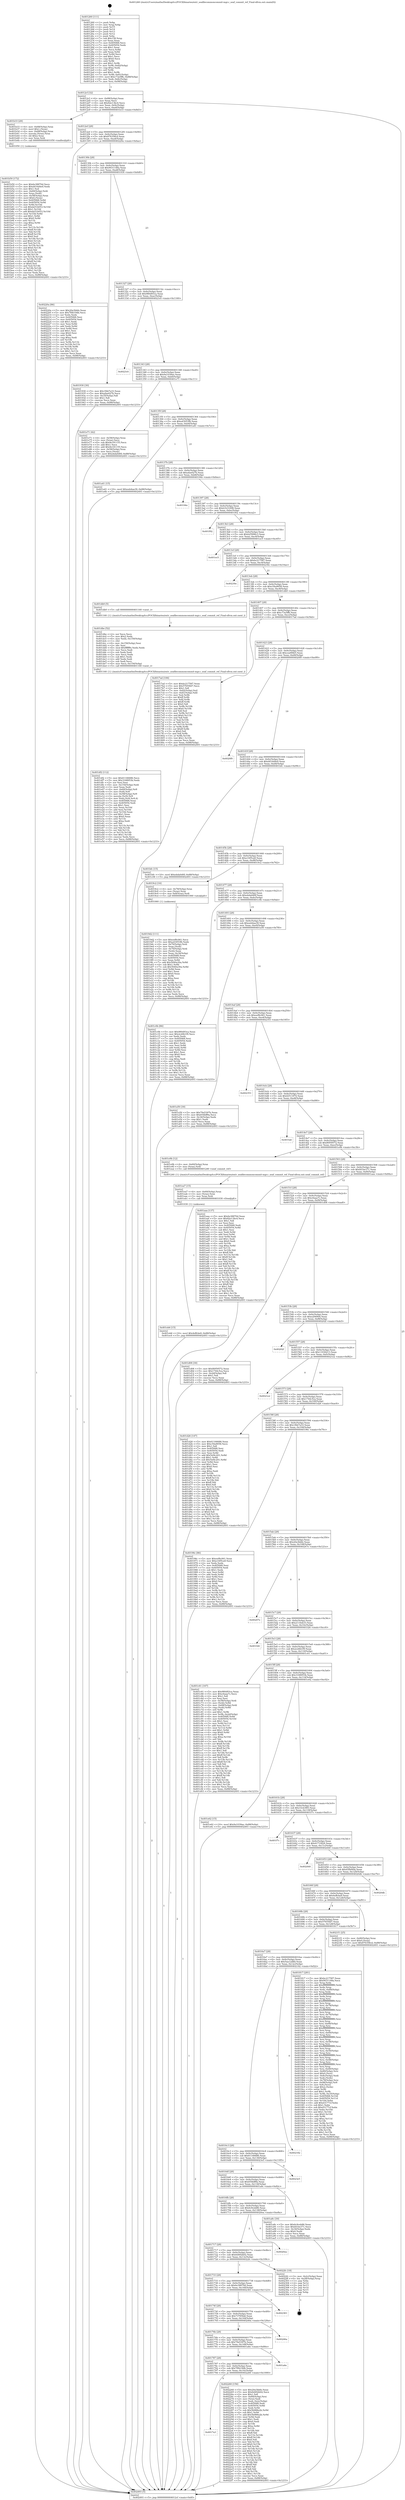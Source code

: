 digraph "0x401260" {
  label = "0x401260 (/mnt/c/Users/mathe/Desktop/tcc/POCII/binaries/extr_seafilecommoncommit-mgr.c_seaf_commit_ref_Final-ollvm.out::main(0))"
  labelloc = "t"
  node[shape=record]

  Entry [label="",width=0.3,height=0.3,shape=circle,fillcolor=black,style=filled]
  "0x4012cf" [label="{
     0x4012cf [32]\l
     | [instrs]\l
     &nbsp;&nbsp;0x4012cf \<+6\>: mov -0x88(%rbp),%eax\l
     &nbsp;&nbsp;0x4012d5 \<+2\>: mov %eax,%ecx\l
     &nbsp;&nbsp;0x4012d7 \<+6\>: sub $0x82e13bc4,%ecx\l
     &nbsp;&nbsp;0x4012dd \<+6\>: mov %eax,-0x9c(%rbp)\l
     &nbsp;&nbsp;0x4012e3 \<+6\>: mov %ecx,-0xa0(%rbp)\l
     &nbsp;&nbsp;0x4012e9 \<+6\>: je 0000000000401b33 \<main+0x8d3\>\l
  }"]
  "0x401b33" [label="{
     0x401b33 [29]\l
     | [instrs]\l
     &nbsp;&nbsp;0x401b33 \<+4\>: mov -0x68(%rbp),%rax\l
     &nbsp;&nbsp;0x401b37 \<+6\>: movl $0x1,(%rax)\l
     &nbsp;&nbsp;0x401b3d \<+4\>: mov -0x68(%rbp),%rax\l
     &nbsp;&nbsp;0x401b41 \<+3\>: movslq (%rax),%rax\l
     &nbsp;&nbsp;0x401b44 \<+4\>: shl $0x2,%rax\l
     &nbsp;&nbsp;0x401b48 \<+3\>: mov %rax,%rdi\l
     &nbsp;&nbsp;0x401b4b \<+5\>: call 0000000000401050 \<malloc@plt\>\l
     | [calls]\l
     &nbsp;&nbsp;0x401050 \{1\} (unknown)\l
  }"]
  "0x4012ef" [label="{
     0x4012ef [28]\l
     | [instrs]\l
     &nbsp;&nbsp;0x4012ef \<+5\>: jmp 00000000004012f4 \<main+0x94\>\l
     &nbsp;&nbsp;0x4012f4 \<+6\>: mov -0x9c(%rbp),%eax\l
     &nbsp;&nbsp;0x4012fa \<+5\>: sub $0x876358cd,%eax\l
     &nbsp;&nbsp;0x4012ff \<+6\>: mov %eax,-0xa4(%rbp)\l
     &nbsp;&nbsp;0x401305 \<+6\>: je 000000000040220a \<main+0xfaa\>\l
  }"]
  Exit [label="",width=0.3,height=0.3,shape=circle,fillcolor=black,style=filled,peripheries=2]
  "0x40220a" [label="{
     0x40220a [86]\l
     | [instrs]\l
     &nbsp;&nbsp;0x40220a \<+5\>: mov $0x20a3bbfe,%eax\l
     &nbsp;&nbsp;0x40220f \<+5\>: mov $0x7f0b19db,%ecx\l
     &nbsp;&nbsp;0x402214 \<+2\>: xor %edx,%edx\l
     &nbsp;&nbsp;0x402216 \<+7\>: mov 0x405068,%esi\l
     &nbsp;&nbsp;0x40221d \<+7\>: mov 0x405054,%edi\l
     &nbsp;&nbsp;0x402224 \<+3\>: sub $0x1,%edx\l
     &nbsp;&nbsp;0x402227 \<+3\>: mov %esi,%r8d\l
     &nbsp;&nbsp;0x40222a \<+3\>: add %edx,%r8d\l
     &nbsp;&nbsp;0x40222d \<+4\>: imul %r8d,%esi\l
     &nbsp;&nbsp;0x402231 \<+3\>: and $0x1,%esi\l
     &nbsp;&nbsp;0x402234 \<+3\>: cmp $0x0,%esi\l
     &nbsp;&nbsp;0x402237 \<+4\>: sete %r9b\l
     &nbsp;&nbsp;0x40223b \<+3\>: cmp $0xa,%edi\l
     &nbsp;&nbsp;0x40223e \<+4\>: setl %r10b\l
     &nbsp;&nbsp;0x402242 \<+3\>: mov %r9b,%r11b\l
     &nbsp;&nbsp;0x402245 \<+3\>: and %r10b,%r11b\l
     &nbsp;&nbsp;0x402248 \<+3\>: xor %r10b,%r9b\l
     &nbsp;&nbsp;0x40224b \<+3\>: or %r9b,%r11b\l
     &nbsp;&nbsp;0x40224e \<+4\>: test $0x1,%r11b\l
     &nbsp;&nbsp;0x402252 \<+3\>: cmovne %ecx,%eax\l
     &nbsp;&nbsp;0x402255 \<+6\>: mov %eax,-0x88(%rbp)\l
     &nbsp;&nbsp;0x40225b \<+5\>: jmp 0000000000402493 \<main+0x1233\>\l
  }"]
  "0x40130b" [label="{
     0x40130b [28]\l
     | [instrs]\l
     &nbsp;&nbsp;0x40130b \<+5\>: jmp 0000000000401310 \<main+0xb0\>\l
     &nbsp;&nbsp;0x401310 \<+6\>: mov -0x9c(%rbp),%eax\l
     &nbsp;&nbsp;0x401316 \<+5\>: sub $0x9031148a,%eax\l
     &nbsp;&nbsp;0x40131b \<+6\>: mov %eax,-0xa8(%rbp)\l
     &nbsp;&nbsp;0x401321 \<+6\>: je 0000000000401930 \<main+0x6d0\>\l
  }"]
  "0x4017a3" [label="{
     0x4017a3\l
  }", style=dashed]
  "0x401930" [label="{
     0x401930 [30]\l
     | [instrs]\l
     &nbsp;&nbsp;0x401930 \<+5\>: mov $0x1fbb7a33,%eax\l
     &nbsp;&nbsp;0x401935 \<+5\>: mov $0xafae027b,%ecx\l
     &nbsp;&nbsp;0x40193a \<+3\>: mov -0x35(%rbp),%dl\l
     &nbsp;&nbsp;0x40193d \<+3\>: test $0x1,%dl\l
     &nbsp;&nbsp;0x401940 \<+3\>: cmovne %ecx,%eax\l
     &nbsp;&nbsp;0x401943 \<+6\>: mov %eax,-0x88(%rbp)\l
     &nbsp;&nbsp;0x401949 \<+5\>: jmp 0000000000402493 \<main+0x1233\>\l
  }"]
  "0x401327" [label="{
     0x401327 [28]\l
     | [instrs]\l
     &nbsp;&nbsp;0x401327 \<+5\>: jmp 000000000040132c \<main+0xcc\>\l
     &nbsp;&nbsp;0x40132c \<+6\>: mov -0x9c(%rbp),%eax\l
     &nbsp;&nbsp;0x401332 \<+5\>: sub $0x980d93ca,%eax\l
     &nbsp;&nbsp;0x401337 \<+6\>: mov %eax,-0xac(%rbp)\l
     &nbsp;&nbsp;0x40133d \<+6\>: je 00000000004023c0 \<main+0x1160\>\l
  }"]
  "0x402260" [label="{
     0x402260 [156]\l
     | [instrs]\l
     &nbsp;&nbsp;0x402260 \<+5\>: mov $0x20a3bbfe,%eax\l
     &nbsp;&nbsp;0x402265 \<+5\>: mov $0x6d492b02,%ecx\l
     &nbsp;&nbsp;0x40226a \<+2\>: mov $0x1,%dl\l
     &nbsp;&nbsp;0x40226c \<+4\>: mov -0x80(%rbp),%rsi\l
     &nbsp;&nbsp;0x402270 \<+2\>: mov (%rsi),%edi\l
     &nbsp;&nbsp;0x402272 \<+3\>: mov %edi,-0x2c(%rbp)\l
     &nbsp;&nbsp;0x402275 \<+7\>: mov 0x405068,%edi\l
     &nbsp;&nbsp;0x40227c \<+8\>: mov 0x405054,%r8d\l
     &nbsp;&nbsp;0x402284 \<+3\>: mov %edi,%r9d\l
     &nbsp;&nbsp;0x402287 \<+7\>: sub $0x5b988e2b,%r9d\l
     &nbsp;&nbsp;0x40228e \<+4\>: sub $0x1,%r9d\l
     &nbsp;&nbsp;0x402292 \<+7\>: add $0x5b988e2b,%r9d\l
     &nbsp;&nbsp;0x402299 \<+4\>: imul %r9d,%edi\l
     &nbsp;&nbsp;0x40229d \<+3\>: and $0x1,%edi\l
     &nbsp;&nbsp;0x4022a0 \<+3\>: cmp $0x0,%edi\l
     &nbsp;&nbsp;0x4022a3 \<+4\>: sete %r10b\l
     &nbsp;&nbsp;0x4022a7 \<+4\>: cmp $0xa,%r8d\l
     &nbsp;&nbsp;0x4022ab \<+4\>: setl %r11b\l
     &nbsp;&nbsp;0x4022af \<+3\>: mov %r10b,%bl\l
     &nbsp;&nbsp;0x4022b2 \<+3\>: xor $0xff,%bl\l
     &nbsp;&nbsp;0x4022b5 \<+3\>: mov %r11b,%r14b\l
     &nbsp;&nbsp;0x4022b8 \<+4\>: xor $0xff,%r14b\l
     &nbsp;&nbsp;0x4022bc \<+3\>: xor $0x0,%dl\l
     &nbsp;&nbsp;0x4022bf \<+3\>: mov %bl,%r15b\l
     &nbsp;&nbsp;0x4022c2 \<+4\>: and $0x0,%r15b\l
     &nbsp;&nbsp;0x4022c6 \<+3\>: and %dl,%r10b\l
     &nbsp;&nbsp;0x4022c9 \<+3\>: mov %r14b,%r12b\l
     &nbsp;&nbsp;0x4022cc \<+4\>: and $0x0,%r12b\l
     &nbsp;&nbsp;0x4022d0 \<+3\>: and %dl,%r11b\l
     &nbsp;&nbsp;0x4022d3 \<+3\>: or %r10b,%r15b\l
     &nbsp;&nbsp;0x4022d6 \<+3\>: or %r11b,%r12b\l
     &nbsp;&nbsp;0x4022d9 \<+3\>: xor %r12b,%r15b\l
     &nbsp;&nbsp;0x4022dc \<+3\>: or %r14b,%bl\l
     &nbsp;&nbsp;0x4022df \<+3\>: xor $0xff,%bl\l
     &nbsp;&nbsp;0x4022e2 \<+3\>: or $0x0,%dl\l
     &nbsp;&nbsp;0x4022e5 \<+2\>: and %dl,%bl\l
     &nbsp;&nbsp;0x4022e7 \<+3\>: or %bl,%r15b\l
     &nbsp;&nbsp;0x4022ea \<+4\>: test $0x1,%r15b\l
     &nbsp;&nbsp;0x4022ee \<+3\>: cmovne %ecx,%eax\l
     &nbsp;&nbsp;0x4022f1 \<+6\>: mov %eax,-0x88(%rbp)\l
     &nbsp;&nbsp;0x4022f7 \<+5\>: jmp 0000000000402493 \<main+0x1233\>\l
  }"]
  "0x4023c0" [label="{
     0x4023c0\l
  }", style=dashed]
  "0x401343" [label="{
     0x401343 [28]\l
     | [instrs]\l
     &nbsp;&nbsp;0x401343 \<+5\>: jmp 0000000000401348 \<main+0xe8\>\l
     &nbsp;&nbsp;0x401348 \<+6\>: mov -0x9c(%rbp),%eax\l
     &nbsp;&nbsp;0x40134e \<+5\>: sub $0x9a1039ae,%eax\l
     &nbsp;&nbsp;0x401353 \<+6\>: mov %eax,-0xb0(%rbp)\l
     &nbsp;&nbsp;0x401359 \<+6\>: je 0000000000401e71 \<main+0xc11\>\l
  }"]
  "0x401787" [label="{
     0x401787 [28]\l
     | [instrs]\l
     &nbsp;&nbsp;0x401787 \<+5\>: jmp 000000000040178c \<main+0x52c\>\l
     &nbsp;&nbsp;0x40178c \<+6\>: mov -0x9c(%rbp),%eax\l
     &nbsp;&nbsp;0x401792 \<+5\>: sub $0x7f0b19db,%eax\l
     &nbsp;&nbsp;0x401797 \<+6\>: mov %eax,-0x14c(%rbp)\l
     &nbsp;&nbsp;0x40179d \<+6\>: je 0000000000402260 \<main+0x1000\>\l
  }"]
  "0x401e71" [label="{
     0x401e71 [42]\l
     | [instrs]\l
     &nbsp;&nbsp;0x401e71 \<+4\>: mov -0x58(%rbp),%rax\l
     &nbsp;&nbsp;0x401e75 \<+2\>: mov (%rax),%ecx\l
     &nbsp;&nbsp;0x401e77 \<+6\>: sub $0x9e181155,%ecx\l
     &nbsp;&nbsp;0x401e7d \<+3\>: add $0x1,%ecx\l
     &nbsp;&nbsp;0x401e80 \<+6\>: add $0x9e181155,%ecx\l
     &nbsp;&nbsp;0x401e86 \<+4\>: mov -0x58(%rbp),%rax\l
     &nbsp;&nbsp;0x401e8a \<+2\>: mov %ecx,(%rax)\l
     &nbsp;&nbsp;0x401e8c \<+10\>: movl $0xebda0d0f,-0x88(%rbp)\l
     &nbsp;&nbsp;0x401e96 \<+5\>: jmp 0000000000402493 \<main+0x1233\>\l
  }"]
  "0x40135f" [label="{
     0x40135f [28]\l
     | [instrs]\l
     &nbsp;&nbsp;0x40135f \<+5\>: jmp 0000000000401364 \<main+0x104\>\l
     &nbsp;&nbsp;0x401364 \<+6\>: mov -0x9c(%rbp),%eax\l
     &nbsp;&nbsp;0x40136a \<+5\>: sub $0xa43053fb,%eax\l
     &nbsp;&nbsp;0x40136f \<+6\>: mov %eax,-0xb4(%rbp)\l
     &nbsp;&nbsp;0x401375 \<+6\>: je 0000000000401a41 \<main+0x7e1\>\l
  }"]
  "0x401a6e" [label="{
     0x401a6e\l
  }", style=dashed]
  "0x401a41" [label="{
     0x401a41 [15]\l
     | [instrs]\l
     &nbsp;&nbsp;0x401a41 \<+10\>: movl $0xeeb4aa39,-0x88(%rbp)\l
     &nbsp;&nbsp;0x401a4b \<+5\>: jmp 0000000000402493 \<main+0x1233\>\l
  }"]
  "0x40137b" [label="{
     0x40137b [28]\l
     | [instrs]\l
     &nbsp;&nbsp;0x40137b \<+5\>: jmp 0000000000401380 \<main+0x120\>\l
     &nbsp;&nbsp;0x401380 \<+6\>: mov -0x9c(%rbp),%eax\l
     &nbsp;&nbsp;0x401386 \<+5\>: sub $0xafae027b,%eax\l
     &nbsp;&nbsp;0x40138b \<+6\>: mov %eax,-0xb8(%rbp)\l
     &nbsp;&nbsp;0x401391 \<+6\>: je 000000000040194e \<main+0x6ee\>\l
  }"]
  "0x40176b" [label="{
     0x40176b [28]\l
     | [instrs]\l
     &nbsp;&nbsp;0x40176b \<+5\>: jmp 0000000000401770 \<main+0x510\>\l
     &nbsp;&nbsp;0x401770 \<+6\>: mov -0x9c(%rbp),%eax\l
     &nbsp;&nbsp;0x401776 \<+5\>: sub $0x79a5397b,%eax\l
     &nbsp;&nbsp;0x40177b \<+6\>: mov %eax,-0x148(%rbp)\l
     &nbsp;&nbsp;0x401781 \<+6\>: je 0000000000401a6e \<main+0x80e\>\l
  }"]
  "0x40194e" [label="{
     0x40194e\l
  }", style=dashed]
  "0x401397" [label="{
     0x401397 [28]\l
     | [instrs]\l
     &nbsp;&nbsp;0x401397 \<+5\>: jmp 000000000040139c \<main+0x13c\>\l
     &nbsp;&nbsp;0x40139c \<+6\>: mov -0x9c(%rbp),%eax\l
     &nbsp;&nbsp;0x4013a2 \<+5\>: sub $0xb1b31698,%eax\l
     &nbsp;&nbsp;0x4013a7 \<+6\>: mov %eax,-0xbc(%rbp)\l
     &nbsp;&nbsp;0x4013ad \<+6\>: je 0000000000401f02 \<main+0xca2\>\l
  }"]
  "0x40246a" [label="{
     0x40246a\l
  }", style=dashed]
  "0x401f02" [label="{
     0x401f02\l
  }", style=dashed]
  "0x4013b3" [label="{
     0x4013b3 [28]\l
     | [instrs]\l
     &nbsp;&nbsp;0x4013b3 \<+5\>: jmp 00000000004013b8 \<main+0x158\>\l
     &nbsp;&nbsp;0x4013b8 \<+6\>: mov -0x9c(%rbp),%eax\l
     &nbsp;&nbsp;0x4013be \<+5\>: sub $0xb25996c3,%eax\l
     &nbsp;&nbsp;0x4013c3 \<+6\>: mov %eax,-0xc0(%rbp)\l
     &nbsp;&nbsp;0x4013c9 \<+6\>: je 0000000000401ec5 \<main+0xc65\>\l
  }"]
  "0x40174f" [label="{
     0x40174f [28]\l
     | [instrs]\l
     &nbsp;&nbsp;0x40174f \<+5\>: jmp 0000000000401754 \<main+0x4f4\>\l
     &nbsp;&nbsp;0x401754 \<+6\>: mov -0x9c(%rbp),%eax\l
     &nbsp;&nbsp;0x40175a \<+5\>: sub $0x73785fa6,%eax\l
     &nbsp;&nbsp;0x40175f \<+6\>: mov %eax,-0x144(%rbp)\l
     &nbsp;&nbsp;0x401765 \<+6\>: je 000000000040246a \<main+0x120a\>\l
  }"]
  "0x401ec5" [label="{
     0x401ec5\l
  }", style=dashed]
  "0x4013cf" [label="{
     0x4013cf [28]\l
     | [instrs]\l
     &nbsp;&nbsp;0x4013cf \<+5\>: jmp 00000000004013d4 \<main+0x174\>\l
     &nbsp;&nbsp;0x4013d4 \<+6\>: mov -0x9c(%rbp),%eax\l
     &nbsp;&nbsp;0x4013da \<+5\>: sub $0xbc217587,%eax\l
     &nbsp;&nbsp;0x4013df \<+6\>: mov %eax,-0xc4(%rbp)\l
     &nbsp;&nbsp;0x4013e5 \<+6\>: je 000000000040230e \<main+0x10ae\>\l
  }"]
  "0x402383" [label="{
     0x402383\l
  }", style=dashed]
  "0x40230e" [label="{
     0x40230e\l
  }", style=dashed]
  "0x4013eb" [label="{
     0x4013eb [28]\l
     | [instrs]\l
     &nbsp;&nbsp;0x4013eb \<+5\>: jmp 00000000004013f0 \<main+0x190\>\l
     &nbsp;&nbsp;0x4013f0 \<+6\>: mov -0x9c(%rbp),%eax\l
     &nbsp;&nbsp;0x4013f6 \<+5\>: sub $0xc54a9058,%eax\l
     &nbsp;&nbsp;0x4013fb \<+6\>: mov %eax,-0xc8(%rbp)\l
     &nbsp;&nbsp;0x401401 \<+6\>: je 0000000000401db9 \<main+0xb59\>\l
  }"]
  "0x401733" [label="{
     0x401733 [28]\l
     | [instrs]\l
     &nbsp;&nbsp;0x401733 \<+5\>: jmp 0000000000401738 \<main+0x4d8\>\l
     &nbsp;&nbsp;0x401738 \<+6\>: mov -0x9c(%rbp),%eax\l
     &nbsp;&nbsp;0x40173e \<+5\>: sub $0x6e38870d,%eax\l
     &nbsp;&nbsp;0x401743 \<+6\>: mov %eax,-0x140(%rbp)\l
     &nbsp;&nbsp;0x401749 \<+6\>: je 0000000000402383 \<main+0x1123\>\l
  }"]
  "0x401db9" [label="{
     0x401db9 [5]\l
     | [instrs]\l
     &nbsp;&nbsp;0x401db9 \<+5\>: call 0000000000401160 \<next_i\>\l
     | [calls]\l
     &nbsp;&nbsp;0x401160 \{1\} (/mnt/c/Users/mathe/Desktop/tcc/POCII/binaries/extr_seafilecommoncommit-mgr.c_seaf_commit_ref_Final-ollvm.out::next_i)\l
  }"]
  "0x401407" [label="{
     0x401407 [28]\l
     | [instrs]\l
     &nbsp;&nbsp;0x401407 \<+5\>: jmp 000000000040140c \<main+0x1ac\>\l
     &nbsp;&nbsp;0x40140c \<+6\>: mov -0x9c(%rbp),%eax\l
     &nbsp;&nbsp;0x401412 \<+5\>: sub $0xc73a5ffb,%eax\l
     &nbsp;&nbsp;0x401417 \<+6\>: mov %eax,-0xcc(%rbp)\l
     &nbsp;&nbsp;0x40141d \<+6\>: je 00000000004017ad \<main+0x54d\>\l
  }"]
  "0x4022fc" [label="{
     0x4022fc [18]\l
     | [instrs]\l
     &nbsp;&nbsp;0x4022fc \<+3\>: mov -0x2c(%rbp),%eax\l
     &nbsp;&nbsp;0x4022ff \<+4\>: lea -0x28(%rbp),%rsp\l
     &nbsp;&nbsp;0x402303 \<+1\>: pop %rbx\l
     &nbsp;&nbsp;0x402304 \<+2\>: pop %r12\l
     &nbsp;&nbsp;0x402306 \<+2\>: pop %r13\l
     &nbsp;&nbsp;0x402308 \<+2\>: pop %r14\l
     &nbsp;&nbsp;0x40230a \<+2\>: pop %r15\l
     &nbsp;&nbsp;0x40230c \<+1\>: pop %rbp\l
     &nbsp;&nbsp;0x40230d \<+1\>: ret\l
  }"]
  "0x4017ad" [label="{
     0x4017ad [106]\l
     | [instrs]\l
     &nbsp;&nbsp;0x4017ad \<+5\>: mov $0xbc217587,%eax\l
     &nbsp;&nbsp;0x4017b2 \<+5\>: mov $0x57655fd7,%ecx\l
     &nbsp;&nbsp;0x4017b7 \<+2\>: mov $0x1,%dl\l
     &nbsp;&nbsp;0x4017b9 \<+7\>: mov -0x82(%rbp),%sil\l
     &nbsp;&nbsp;0x4017c0 \<+7\>: mov -0x81(%rbp),%dil\l
     &nbsp;&nbsp;0x4017c7 \<+3\>: mov %sil,%r8b\l
     &nbsp;&nbsp;0x4017ca \<+4\>: xor $0xff,%r8b\l
     &nbsp;&nbsp;0x4017ce \<+3\>: mov %dil,%r9b\l
     &nbsp;&nbsp;0x4017d1 \<+4\>: xor $0xff,%r9b\l
     &nbsp;&nbsp;0x4017d5 \<+3\>: xor $0x0,%dl\l
     &nbsp;&nbsp;0x4017d8 \<+3\>: mov %r8b,%r10b\l
     &nbsp;&nbsp;0x4017db \<+4\>: and $0x0,%r10b\l
     &nbsp;&nbsp;0x4017df \<+3\>: and %dl,%sil\l
     &nbsp;&nbsp;0x4017e2 \<+3\>: mov %r9b,%r11b\l
     &nbsp;&nbsp;0x4017e5 \<+4\>: and $0x0,%r11b\l
     &nbsp;&nbsp;0x4017e9 \<+3\>: and %dl,%dil\l
     &nbsp;&nbsp;0x4017ec \<+3\>: or %sil,%r10b\l
     &nbsp;&nbsp;0x4017ef \<+3\>: or %dil,%r11b\l
     &nbsp;&nbsp;0x4017f2 \<+3\>: xor %r11b,%r10b\l
     &nbsp;&nbsp;0x4017f5 \<+3\>: or %r9b,%r8b\l
     &nbsp;&nbsp;0x4017f8 \<+4\>: xor $0xff,%r8b\l
     &nbsp;&nbsp;0x4017fc \<+3\>: or $0x0,%dl\l
     &nbsp;&nbsp;0x4017ff \<+3\>: and %dl,%r8b\l
     &nbsp;&nbsp;0x401802 \<+3\>: or %r8b,%r10b\l
     &nbsp;&nbsp;0x401805 \<+4\>: test $0x1,%r10b\l
     &nbsp;&nbsp;0x401809 \<+3\>: cmovne %ecx,%eax\l
     &nbsp;&nbsp;0x40180c \<+6\>: mov %eax,-0x88(%rbp)\l
     &nbsp;&nbsp;0x401812 \<+5\>: jmp 0000000000402493 \<main+0x1233\>\l
  }"]
  "0x401423" [label="{
     0x401423 [28]\l
     | [instrs]\l
     &nbsp;&nbsp;0x401423 \<+5\>: jmp 0000000000401428 \<main+0x1c8\>\l
     &nbsp;&nbsp;0x401428 \<+6\>: mov -0x9c(%rbp),%eax\l
     &nbsp;&nbsp;0x40142e \<+5\>: sub $0xcea9f4b5,%eax\l
     &nbsp;&nbsp;0x401433 \<+6\>: mov %eax,-0xd0(%rbp)\l
     &nbsp;&nbsp;0x401439 \<+6\>: je 00000000004020f9 \<main+0xe99\>\l
  }"]
  "0x402493" [label="{
     0x402493 [5]\l
     | [instrs]\l
     &nbsp;&nbsp;0x402493 \<+5\>: jmp 00000000004012cf \<main+0x6f\>\l
  }"]
  "0x401260" [label="{
     0x401260 [111]\l
     | [instrs]\l
     &nbsp;&nbsp;0x401260 \<+1\>: push %rbp\l
     &nbsp;&nbsp;0x401261 \<+3\>: mov %rsp,%rbp\l
     &nbsp;&nbsp;0x401264 \<+2\>: push %r15\l
     &nbsp;&nbsp;0x401266 \<+2\>: push %r14\l
     &nbsp;&nbsp;0x401268 \<+2\>: push %r13\l
     &nbsp;&nbsp;0x40126a \<+2\>: push %r12\l
     &nbsp;&nbsp;0x40126c \<+1\>: push %rbx\l
     &nbsp;&nbsp;0x40126d \<+7\>: sub $0x158,%rsp\l
     &nbsp;&nbsp;0x401274 \<+2\>: xor %eax,%eax\l
     &nbsp;&nbsp;0x401276 \<+7\>: mov 0x405068,%ecx\l
     &nbsp;&nbsp;0x40127d \<+7\>: mov 0x405054,%edx\l
     &nbsp;&nbsp;0x401284 \<+3\>: sub $0x1,%eax\l
     &nbsp;&nbsp;0x401287 \<+3\>: mov %ecx,%r8d\l
     &nbsp;&nbsp;0x40128a \<+3\>: add %eax,%r8d\l
     &nbsp;&nbsp;0x40128d \<+4\>: imul %r8d,%ecx\l
     &nbsp;&nbsp;0x401291 \<+3\>: and $0x1,%ecx\l
     &nbsp;&nbsp;0x401294 \<+3\>: cmp $0x0,%ecx\l
     &nbsp;&nbsp;0x401297 \<+4\>: sete %r9b\l
     &nbsp;&nbsp;0x40129b \<+4\>: and $0x1,%r9b\l
     &nbsp;&nbsp;0x40129f \<+7\>: mov %r9b,-0x82(%rbp)\l
     &nbsp;&nbsp;0x4012a6 \<+3\>: cmp $0xa,%edx\l
     &nbsp;&nbsp;0x4012a9 \<+4\>: setl %r9b\l
     &nbsp;&nbsp;0x4012ad \<+4\>: and $0x1,%r9b\l
     &nbsp;&nbsp;0x4012b1 \<+7\>: mov %r9b,-0x81(%rbp)\l
     &nbsp;&nbsp;0x4012b8 \<+10\>: movl $0xc73a5ffb,-0x88(%rbp)\l
     &nbsp;&nbsp;0x4012c2 \<+6\>: mov %edi,-0x8c(%rbp)\l
     &nbsp;&nbsp;0x4012c8 \<+7\>: mov %rsi,-0x98(%rbp)\l
  }"]
  "0x401717" [label="{
     0x401717 [28]\l
     | [instrs]\l
     &nbsp;&nbsp;0x401717 \<+5\>: jmp 000000000040171c \<main+0x4bc\>\l
     &nbsp;&nbsp;0x40171c \<+6\>: mov -0x9c(%rbp),%eax\l
     &nbsp;&nbsp;0x401722 \<+5\>: sub $0x6d492b02,%eax\l
     &nbsp;&nbsp;0x401727 \<+6\>: mov %eax,-0x13c(%rbp)\l
     &nbsp;&nbsp;0x40172d \<+6\>: je 00000000004022fc \<main+0x109c\>\l
  }"]
  "0x4020f9" [label="{
     0x4020f9\l
  }", style=dashed]
  "0x40143f" [label="{
     0x40143f [28]\l
     | [instrs]\l
     &nbsp;&nbsp;0x40143f \<+5\>: jmp 0000000000401444 \<main+0x1e4\>\l
     &nbsp;&nbsp;0x401444 \<+6\>: mov -0x9c(%rbp),%eax\l
     &nbsp;&nbsp;0x40144a \<+5\>: sub $0xd416d4e0,%eax\l
     &nbsp;&nbsp;0x40144f \<+6\>: mov %eax,-0xd4(%rbp)\l
     &nbsp;&nbsp;0x401455 \<+6\>: je 0000000000401bfc \<main+0x99c\>\l
  }"]
  "0x4020ea" [label="{
     0x4020ea\l
  }", style=dashed]
  "0x401bfc" [label="{
     0x401bfc [15]\l
     | [instrs]\l
     &nbsp;&nbsp;0x401bfc \<+10\>: movl $0xebda0d0f,-0x88(%rbp)\l
     &nbsp;&nbsp;0x401c06 \<+5\>: jmp 0000000000402493 \<main+0x1233\>\l
  }"]
  "0x40145b" [label="{
     0x40145b [28]\l
     | [instrs]\l
     &nbsp;&nbsp;0x40145b \<+5\>: jmp 0000000000401460 \<main+0x200\>\l
     &nbsp;&nbsp;0x401460 \<+6\>: mov -0x9c(%rbp),%eax\l
     &nbsp;&nbsp;0x401466 \<+5\>: sub $0xe16f5ca9,%eax\l
     &nbsp;&nbsp;0x40146b \<+6\>: mov %eax,-0xd8(%rbp)\l
     &nbsp;&nbsp;0x401471 \<+6\>: je 00000000004019c2 \<main+0x762\>\l
  }"]
  "0x401eb6" [label="{
     0x401eb6 [15]\l
     | [instrs]\l
     &nbsp;&nbsp;0x401eb6 \<+10\>: movl $0x4effcbe9,-0x88(%rbp)\l
     &nbsp;&nbsp;0x401ec0 \<+5\>: jmp 0000000000402493 \<main+0x1233\>\l
  }"]
  "0x4019c2" [label="{
     0x4019c2 [16]\l
     | [instrs]\l
     &nbsp;&nbsp;0x4019c2 \<+4\>: mov -0x78(%rbp),%rax\l
     &nbsp;&nbsp;0x4019c6 \<+3\>: mov (%rax),%rax\l
     &nbsp;&nbsp;0x4019c9 \<+4\>: mov 0x8(%rax),%rdi\l
     &nbsp;&nbsp;0x4019cd \<+5\>: call 0000000000401060 \<atoi@plt\>\l
     | [calls]\l
     &nbsp;&nbsp;0x401060 \{1\} (unknown)\l
  }"]
  "0x401477" [label="{
     0x401477 [28]\l
     | [instrs]\l
     &nbsp;&nbsp;0x401477 \<+5\>: jmp 000000000040147c \<main+0x21c\>\l
     &nbsp;&nbsp;0x40147c \<+6\>: mov -0x9c(%rbp),%eax\l
     &nbsp;&nbsp;0x401482 \<+5\>: sub $0xebda0d0f,%eax\l
     &nbsp;&nbsp;0x401487 \<+6\>: mov %eax,-0xdc(%rbp)\l
     &nbsp;&nbsp;0x40148d \<+6\>: je 0000000000401c0b \<main+0x9ab\>\l
  }"]
  "0x401ea7" [label="{
     0x401ea7 [15]\l
     | [instrs]\l
     &nbsp;&nbsp;0x401ea7 \<+4\>: mov -0x60(%rbp),%rax\l
     &nbsp;&nbsp;0x401eab \<+3\>: mov (%rax),%rax\l
     &nbsp;&nbsp;0x401eae \<+3\>: mov %rax,%rdi\l
     &nbsp;&nbsp;0x401eb1 \<+5\>: call 0000000000401030 \<free@plt\>\l
     | [calls]\l
     &nbsp;&nbsp;0x401030 \{1\} (unknown)\l
  }"]
  "0x401c0b" [label="{
     0x401c0b [86]\l
     | [instrs]\l
     &nbsp;&nbsp;0x401c0b \<+5\>: mov $0x980d93ca,%eax\l
     &nbsp;&nbsp;0x401c10 \<+5\>: mov $0x2cd4b1f9,%ecx\l
     &nbsp;&nbsp;0x401c15 \<+2\>: xor %edx,%edx\l
     &nbsp;&nbsp;0x401c17 \<+7\>: mov 0x405068,%esi\l
     &nbsp;&nbsp;0x401c1e \<+7\>: mov 0x405054,%edi\l
     &nbsp;&nbsp;0x401c25 \<+3\>: sub $0x1,%edx\l
     &nbsp;&nbsp;0x401c28 \<+3\>: mov %esi,%r8d\l
     &nbsp;&nbsp;0x401c2b \<+3\>: add %edx,%r8d\l
     &nbsp;&nbsp;0x401c2e \<+4\>: imul %r8d,%esi\l
     &nbsp;&nbsp;0x401c32 \<+3\>: and $0x1,%esi\l
     &nbsp;&nbsp;0x401c35 \<+3\>: cmp $0x0,%esi\l
     &nbsp;&nbsp;0x401c38 \<+4\>: sete %r9b\l
     &nbsp;&nbsp;0x401c3c \<+3\>: cmp $0xa,%edi\l
     &nbsp;&nbsp;0x401c3f \<+4\>: setl %r10b\l
     &nbsp;&nbsp;0x401c43 \<+3\>: mov %r9b,%r11b\l
     &nbsp;&nbsp;0x401c46 \<+3\>: and %r10b,%r11b\l
     &nbsp;&nbsp;0x401c49 \<+3\>: xor %r10b,%r9b\l
     &nbsp;&nbsp;0x401c4c \<+3\>: or %r9b,%r11b\l
     &nbsp;&nbsp;0x401c4f \<+4\>: test $0x1,%r11b\l
     &nbsp;&nbsp;0x401c53 \<+3\>: cmovne %ecx,%eax\l
     &nbsp;&nbsp;0x401c56 \<+6\>: mov %eax,-0x88(%rbp)\l
     &nbsp;&nbsp;0x401c5c \<+5\>: jmp 0000000000402493 \<main+0x1233\>\l
  }"]
  "0x401493" [label="{
     0x401493 [28]\l
     | [instrs]\l
     &nbsp;&nbsp;0x401493 \<+5\>: jmp 0000000000401498 \<main+0x238\>\l
     &nbsp;&nbsp;0x401498 \<+6\>: mov -0x9c(%rbp),%eax\l
     &nbsp;&nbsp;0x40149e \<+5\>: sub $0xeeb4aa39,%eax\l
     &nbsp;&nbsp;0x4014a3 \<+6\>: mov %eax,-0xe0(%rbp)\l
     &nbsp;&nbsp;0x4014a9 \<+6\>: je 0000000000401a50 \<main+0x7f0\>\l
  }"]
  "0x401df2" [label="{
     0x401df2 [112]\l
     | [instrs]\l
     &nbsp;&nbsp;0x401df2 \<+5\>: mov $0x61166686,%ecx\l
     &nbsp;&nbsp;0x401df7 \<+5\>: mov $0x3168953b,%edx\l
     &nbsp;&nbsp;0x401dfc \<+2\>: xor %esi,%esi\l
     &nbsp;&nbsp;0x401dfe \<+6\>: mov -0x154(%rbp),%edi\l
     &nbsp;&nbsp;0x401e04 \<+3\>: imul %eax,%edi\l
     &nbsp;&nbsp;0x401e07 \<+4\>: mov -0x60(%rbp),%r8\l
     &nbsp;&nbsp;0x401e0b \<+3\>: mov (%r8),%r8\l
     &nbsp;&nbsp;0x401e0e \<+4\>: mov -0x58(%rbp),%r9\l
     &nbsp;&nbsp;0x401e12 \<+3\>: movslq (%r9),%r9\l
     &nbsp;&nbsp;0x401e15 \<+4\>: mov %edi,(%r8,%r9,4)\l
     &nbsp;&nbsp;0x401e19 \<+7\>: mov 0x405068,%eax\l
     &nbsp;&nbsp;0x401e20 \<+7\>: mov 0x405054,%edi\l
     &nbsp;&nbsp;0x401e27 \<+3\>: sub $0x1,%esi\l
     &nbsp;&nbsp;0x401e2a \<+3\>: mov %eax,%r10d\l
     &nbsp;&nbsp;0x401e2d \<+3\>: add %esi,%r10d\l
     &nbsp;&nbsp;0x401e30 \<+4\>: imul %r10d,%eax\l
     &nbsp;&nbsp;0x401e34 \<+3\>: and $0x1,%eax\l
     &nbsp;&nbsp;0x401e37 \<+3\>: cmp $0x0,%eax\l
     &nbsp;&nbsp;0x401e3a \<+4\>: sete %r11b\l
     &nbsp;&nbsp;0x401e3e \<+3\>: cmp $0xa,%edi\l
     &nbsp;&nbsp;0x401e41 \<+3\>: setl %bl\l
     &nbsp;&nbsp;0x401e44 \<+3\>: mov %r11b,%r14b\l
     &nbsp;&nbsp;0x401e47 \<+3\>: and %bl,%r14b\l
     &nbsp;&nbsp;0x401e4a \<+3\>: xor %bl,%r11b\l
     &nbsp;&nbsp;0x401e4d \<+3\>: or %r11b,%r14b\l
     &nbsp;&nbsp;0x401e50 \<+4\>: test $0x1,%r14b\l
     &nbsp;&nbsp;0x401e54 \<+3\>: cmovne %edx,%ecx\l
     &nbsp;&nbsp;0x401e57 \<+6\>: mov %ecx,-0x88(%rbp)\l
     &nbsp;&nbsp;0x401e5d \<+5\>: jmp 0000000000402493 \<main+0x1233\>\l
  }"]
  "0x401a50" [label="{
     0x401a50 [30]\l
     | [instrs]\l
     &nbsp;&nbsp;0x401a50 \<+5\>: mov $0x79a5397b,%eax\l
     &nbsp;&nbsp;0x401a55 \<+5\>: mov $0x654bff9a,%ecx\l
     &nbsp;&nbsp;0x401a5a \<+3\>: mov -0x34(%rbp),%edx\l
     &nbsp;&nbsp;0x401a5d \<+3\>: cmp $0x1,%edx\l
     &nbsp;&nbsp;0x401a60 \<+3\>: cmovl %ecx,%eax\l
     &nbsp;&nbsp;0x401a63 \<+6\>: mov %eax,-0x88(%rbp)\l
     &nbsp;&nbsp;0x401a69 \<+5\>: jmp 0000000000402493 \<main+0x1233\>\l
  }"]
  "0x4014af" [label="{
     0x4014af [28]\l
     | [instrs]\l
     &nbsp;&nbsp;0x4014af \<+5\>: jmp 00000000004014b4 \<main+0x254\>\l
     &nbsp;&nbsp;0x4014b4 \<+6\>: mov -0x9c(%rbp),%eax\l
     &nbsp;&nbsp;0x4014ba \<+5\>: sub $0xeef8c061,%eax\l
     &nbsp;&nbsp;0x4014bf \<+6\>: mov %eax,-0xe4(%rbp)\l
     &nbsp;&nbsp;0x4014c5 \<+6\>: je 0000000000402353 \<main+0x10f3\>\l
  }"]
  "0x401dbe" [label="{
     0x401dbe [52]\l
     | [instrs]\l
     &nbsp;&nbsp;0x401dbe \<+2\>: xor %ecx,%ecx\l
     &nbsp;&nbsp;0x401dc0 \<+5\>: mov $0x2,%edx\l
     &nbsp;&nbsp;0x401dc5 \<+6\>: mov %edx,-0x150(%rbp)\l
     &nbsp;&nbsp;0x401dcb \<+1\>: cltd\l
     &nbsp;&nbsp;0x401dcc \<+6\>: mov -0x150(%rbp),%esi\l
     &nbsp;&nbsp;0x401dd2 \<+2\>: idiv %esi\l
     &nbsp;&nbsp;0x401dd4 \<+6\>: imul $0xfffffffe,%edx,%edx\l
     &nbsp;&nbsp;0x401dda \<+2\>: mov %ecx,%edi\l
     &nbsp;&nbsp;0x401ddc \<+2\>: sub %edx,%edi\l
     &nbsp;&nbsp;0x401dde \<+2\>: mov %ecx,%edx\l
     &nbsp;&nbsp;0x401de0 \<+3\>: sub $0x1,%edx\l
     &nbsp;&nbsp;0x401de3 \<+2\>: add %edx,%edi\l
     &nbsp;&nbsp;0x401de5 \<+2\>: sub %edi,%ecx\l
     &nbsp;&nbsp;0x401de7 \<+6\>: mov %ecx,-0x154(%rbp)\l
     &nbsp;&nbsp;0x401ded \<+5\>: call 0000000000401160 \<next_i\>\l
     | [calls]\l
     &nbsp;&nbsp;0x401160 \{1\} (/mnt/c/Users/mathe/Desktop/tcc/POCII/binaries/extr_seafilecommoncommit-mgr.c_seaf_commit_ref_Final-ollvm.out::next_i)\l
  }"]
  "0x402353" [label="{
     0x402353\l
  }", style=dashed]
  "0x4014cb" [label="{
     0x4014cb [28]\l
     | [instrs]\l
     &nbsp;&nbsp;0x4014cb \<+5\>: jmp 00000000004014d0 \<main+0x270\>\l
     &nbsp;&nbsp;0x4014d0 \<+6\>: mov -0x9c(%rbp),%eax\l
     &nbsp;&nbsp;0x4014d6 \<+5\>: sub $0xf2511874,%eax\l
     &nbsp;&nbsp;0x4014db \<+6\>: mov %eax,-0xe8(%rbp)\l
     &nbsp;&nbsp;0x4014e1 \<+6\>: je 0000000000401fa6 \<main+0xd46\>\l
  }"]
  "0x401b50" [label="{
     0x401b50 [172]\l
     | [instrs]\l
     &nbsp;&nbsp;0x401b50 \<+5\>: mov $0x6e38870d,%ecx\l
     &nbsp;&nbsp;0x401b55 \<+5\>: mov $0xd416d4e0,%edx\l
     &nbsp;&nbsp;0x401b5a \<+3\>: mov $0x1,%sil\l
     &nbsp;&nbsp;0x401b5d \<+4\>: mov -0x60(%rbp),%rdi\l
     &nbsp;&nbsp;0x401b61 \<+3\>: mov %rax,(%rdi)\l
     &nbsp;&nbsp;0x401b64 \<+4\>: mov -0x58(%rbp),%rax\l
     &nbsp;&nbsp;0x401b68 \<+6\>: movl $0x0,(%rax)\l
     &nbsp;&nbsp;0x401b6e \<+8\>: mov 0x405068,%r8d\l
     &nbsp;&nbsp;0x401b76 \<+8\>: mov 0x405054,%r9d\l
     &nbsp;&nbsp;0x401b7e \<+3\>: mov %r8d,%r10d\l
     &nbsp;&nbsp;0x401b81 \<+7\>: sub $0xda51b053,%r10d\l
     &nbsp;&nbsp;0x401b88 \<+4\>: sub $0x1,%r10d\l
     &nbsp;&nbsp;0x401b8c \<+7\>: add $0xda51b053,%r10d\l
     &nbsp;&nbsp;0x401b93 \<+4\>: imul %r10d,%r8d\l
     &nbsp;&nbsp;0x401b97 \<+4\>: and $0x1,%r8d\l
     &nbsp;&nbsp;0x401b9b \<+4\>: cmp $0x0,%r8d\l
     &nbsp;&nbsp;0x401b9f \<+4\>: sete %r11b\l
     &nbsp;&nbsp;0x401ba3 \<+4\>: cmp $0xa,%r9d\l
     &nbsp;&nbsp;0x401ba7 \<+3\>: setl %bl\l
     &nbsp;&nbsp;0x401baa \<+3\>: mov %r11b,%r14b\l
     &nbsp;&nbsp;0x401bad \<+4\>: xor $0xff,%r14b\l
     &nbsp;&nbsp;0x401bb1 \<+3\>: mov %bl,%r15b\l
     &nbsp;&nbsp;0x401bb4 \<+4\>: xor $0xff,%r15b\l
     &nbsp;&nbsp;0x401bb8 \<+4\>: xor $0x0,%sil\l
     &nbsp;&nbsp;0x401bbc \<+3\>: mov %r14b,%r12b\l
     &nbsp;&nbsp;0x401bbf \<+4\>: and $0x0,%r12b\l
     &nbsp;&nbsp;0x401bc3 \<+3\>: and %sil,%r11b\l
     &nbsp;&nbsp;0x401bc6 \<+3\>: mov %r15b,%r13b\l
     &nbsp;&nbsp;0x401bc9 \<+4\>: and $0x0,%r13b\l
     &nbsp;&nbsp;0x401bcd \<+3\>: and %sil,%bl\l
     &nbsp;&nbsp;0x401bd0 \<+3\>: or %r11b,%r12b\l
     &nbsp;&nbsp;0x401bd3 \<+3\>: or %bl,%r13b\l
     &nbsp;&nbsp;0x401bd6 \<+3\>: xor %r13b,%r12b\l
     &nbsp;&nbsp;0x401bd9 \<+3\>: or %r15b,%r14b\l
     &nbsp;&nbsp;0x401bdc \<+4\>: xor $0xff,%r14b\l
     &nbsp;&nbsp;0x401be0 \<+4\>: or $0x0,%sil\l
     &nbsp;&nbsp;0x401be4 \<+3\>: and %sil,%r14b\l
     &nbsp;&nbsp;0x401be7 \<+3\>: or %r14b,%r12b\l
     &nbsp;&nbsp;0x401bea \<+4\>: test $0x1,%r12b\l
     &nbsp;&nbsp;0x401bee \<+3\>: cmovne %edx,%ecx\l
     &nbsp;&nbsp;0x401bf1 \<+6\>: mov %ecx,-0x88(%rbp)\l
     &nbsp;&nbsp;0x401bf7 \<+5\>: jmp 0000000000402493 \<main+0x1233\>\l
  }"]
  "0x401fa6" [label="{
     0x401fa6\l
  }", style=dashed]
  "0x4014e7" [label="{
     0x4014e7 [28]\l
     | [instrs]\l
     &nbsp;&nbsp;0x4014e7 \<+5\>: jmp 00000000004014ec \<main+0x28c\>\l
     &nbsp;&nbsp;0x4014ec \<+6\>: mov -0x9c(%rbp),%eax\l
     &nbsp;&nbsp;0x4014f2 \<+5\>: sub $0xf6959572,%eax\l
     &nbsp;&nbsp;0x4014f7 \<+6\>: mov %eax,-0xec(%rbp)\l
     &nbsp;&nbsp;0x4014fd \<+6\>: je 0000000000401e9b \<main+0xc3b\>\l
  }"]
  "0x4016fb" [label="{
     0x4016fb [28]\l
     | [instrs]\l
     &nbsp;&nbsp;0x4016fb \<+5\>: jmp 0000000000401700 \<main+0x4a0\>\l
     &nbsp;&nbsp;0x401700 \<+6\>: mov -0x9c(%rbp),%eax\l
     &nbsp;&nbsp;0x401706 \<+5\>: sub $0x6c9ceb86,%eax\l
     &nbsp;&nbsp;0x40170b \<+6\>: mov %eax,-0x138(%rbp)\l
     &nbsp;&nbsp;0x401711 \<+6\>: je 00000000004020ea \<main+0xe8a\>\l
  }"]
  "0x401e9b" [label="{
     0x401e9b [12]\l
     | [instrs]\l
     &nbsp;&nbsp;0x401e9b \<+4\>: mov -0x60(%rbp),%rax\l
     &nbsp;&nbsp;0x401e9f \<+3\>: mov (%rax),%rdi\l
     &nbsp;&nbsp;0x401ea2 \<+5\>: call 0000000000401240 \<seaf_commit_ref\>\l
     | [calls]\l
     &nbsp;&nbsp;0x401240 \{1\} (/mnt/c/Users/mathe/Desktop/tcc/POCII/binaries/extr_seafilecommoncommit-mgr.c_seaf_commit_ref_Final-ollvm.out::seaf_commit_ref)\l
  }"]
  "0x401503" [label="{
     0x401503 [28]\l
     | [instrs]\l
     &nbsp;&nbsp;0x401503 \<+5\>: jmp 0000000000401508 \<main+0x2a8\>\l
     &nbsp;&nbsp;0x401508 \<+6\>: mov -0x9c(%rbp),%eax\l
     &nbsp;&nbsp;0x40150e \<+5\>: sub $0xfd1be371,%eax\l
     &nbsp;&nbsp;0x401513 \<+6\>: mov %eax,-0xf0(%rbp)\l
     &nbsp;&nbsp;0x401519 \<+6\>: je 0000000000401aaa \<main+0x84a\>\l
  }"]
  "0x401a8c" [label="{
     0x401a8c [30]\l
     | [instrs]\l
     &nbsp;&nbsp;0x401a8c \<+5\>: mov $0x6c9ceb86,%eax\l
     &nbsp;&nbsp;0x401a91 \<+5\>: mov $0xfd1be371,%ecx\l
     &nbsp;&nbsp;0x401a96 \<+3\>: mov -0x34(%rbp),%edx\l
     &nbsp;&nbsp;0x401a99 \<+3\>: cmp $0x0,%edx\l
     &nbsp;&nbsp;0x401a9c \<+3\>: cmove %ecx,%eax\l
     &nbsp;&nbsp;0x401a9f \<+6\>: mov %eax,-0x88(%rbp)\l
     &nbsp;&nbsp;0x401aa5 \<+5\>: jmp 0000000000402493 \<main+0x1233\>\l
  }"]
  "0x401aaa" [label="{
     0x401aaa [137]\l
     | [instrs]\l
     &nbsp;&nbsp;0x401aaa \<+5\>: mov $0x6e38870d,%eax\l
     &nbsp;&nbsp;0x401aaf \<+5\>: mov $0x82e13bc4,%ecx\l
     &nbsp;&nbsp;0x401ab4 \<+2\>: mov $0x1,%dl\l
     &nbsp;&nbsp;0x401ab6 \<+2\>: xor %esi,%esi\l
     &nbsp;&nbsp;0x401ab8 \<+7\>: mov 0x405068,%edi\l
     &nbsp;&nbsp;0x401abf \<+8\>: mov 0x405054,%r8d\l
     &nbsp;&nbsp;0x401ac7 \<+3\>: sub $0x1,%esi\l
     &nbsp;&nbsp;0x401aca \<+3\>: mov %edi,%r9d\l
     &nbsp;&nbsp;0x401acd \<+3\>: add %esi,%r9d\l
     &nbsp;&nbsp;0x401ad0 \<+4\>: imul %r9d,%edi\l
     &nbsp;&nbsp;0x401ad4 \<+3\>: and $0x1,%edi\l
     &nbsp;&nbsp;0x401ad7 \<+3\>: cmp $0x0,%edi\l
     &nbsp;&nbsp;0x401ada \<+4\>: sete %r10b\l
     &nbsp;&nbsp;0x401ade \<+4\>: cmp $0xa,%r8d\l
     &nbsp;&nbsp;0x401ae2 \<+4\>: setl %r11b\l
     &nbsp;&nbsp;0x401ae6 \<+3\>: mov %r10b,%bl\l
     &nbsp;&nbsp;0x401ae9 \<+3\>: xor $0xff,%bl\l
     &nbsp;&nbsp;0x401aec \<+3\>: mov %r11b,%r14b\l
     &nbsp;&nbsp;0x401aef \<+4\>: xor $0xff,%r14b\l
     &nbsp;&nbsp;0x401af3 \<+3\>: xor $0x1,%dl\l
     &nbsp;&nbsp;0x401af6 \<+3\>: mov %bl,%r15b\l
     &nbsp;&nbsp;0x401af9 \<+4\>: and $0xff,%r15b\l
     &nbsp;&nbsp;0x401afd \<+3\>: and %dl,%r10b\l
     &nbsp;&nbsp;0x401b00 \<+3\>: mov %r14b,%r12b\l
     &nbsp;&nbsp;0x401b03 \<+4\>: and $0xff,%r12b\l
     &nbsp;&nbsp;0x401b07 \<+3\>: and %dl,%r11b\l
     &nbsp;&nbsp;0x401b0a \<+3\>: or %r10b,%r15b\l
     &nbsp;&nbsp;0x401b0d \<+3\>: or %r11b,%r12b\l
     &nbsp;&nbsp;0x401b10 \<+3\>: xor %r12b,%r15b\l
     &nbsp;&nbsp;0x401b13 \<+3\>: or %r14b,%bl\l
     &nbsp;&nbsp;0x401b16 \<+3\>: xor $0xff,%bl\l
     &nbsp;&nbsp;0x401b19 \<+3\>: or $0x1,%dl\l
     &nbsp;&nbsp;0x401b1c \<+2\>: and %dl,%bl\l
     &nbsp;&nbsp;0x401b1e \<+3\>: or %bl,%r15b\l
     &nbsp;&nbsp;0x401b21 \<+4\>: test $0x1,%r15b\l
     &nbsp;&nbsp;0x401b25 \<+3\>: cmovne %ecx,%eax\l
     &nbsp;&nbsp;0x401b28 \<+6\>: mov %eax,-0x88(%rbp)\l
     &nbsp;&nbsp;0x401b2e \<+5\>: jmp 0000000000402493 \<main+0x1233\>\l
  }"]
  "0x40151f" [label="{
     0x40151f [28]\l
     | [instrs]\l
     &nbsp;&nbsp;0x40151f \<+5\>: jmp 0000000000401524 \<main+0x2c4\>\l
     &nbsp;&nbsp;0x401524 \<+6\>: mov -0x9c(%rbp),%eax\l
     &nbsp;&nbsp;0x40152a \<+5\>: sub $0xc6aaa7c,%eax\l
     &nbsp;&nbsp;0x40152f \<+6\>: mov %eax,-0xf4(%rbp)\l
     &nbsp;&nbsp;0x401535 \<+6\>: je 0000000000401d08 \<main+0xaa8\>\l
  }"]
  "0x4016df" [label="{
     0x4016df [28]\l
     | [instrs]\l
     &nbsp;&nbsp;0x4016df \<+5\>: jmp 00000000004016e4 \<main+0x484\>\l
     &nbsp;&nbsp;0x4016e4 \<+6\>: mov -0x9c(%rbp),%eax\l
     &nbsp;&nbsp;0x4016ea \<+5\>: sub $0x654bff9a,%eax\l
     &nbsp;&nbsp;0x4016ef \<+6\>: mov %eax,-0x134(%rbp)\l
     &nbsp;&nbsp;0x4016f5 \<+6\>: je 0000000000401a8c \<main+0x82c\>\l
  }"]
  "0x401d08" [label="{
     0x401d08 [30]\l
     | [instrs]\l
     &nbsp;&nbsp;0x401d08 \<+5\>: mov $0xf6959572,%eax\l
     &nbsp;&nbsp;0x401d0d \<+5\>: mov $0x1744c5ca,%ecx\l
     &nbsp;&nbsp;0x401d12 \<+3\>: mov -0x2d(%rbp),%dl\l
     &nbsp;&nbsp;0x401d15 \<+3\>: test $0x1,%dl\l
     &nbsp;&nbsp;0x401d18 \<+3\>: cmovne %ecx,%eax\l
     &nbsp;&nbsp;0x401d1b \<+6\>: mov %eax,-0x88(%rbp)\l
     &nbsp;&nbsp;0x401d21 \<+5\>: jmp 0000000000402493 \<main+0x1233\>\l
  }"]
  "0x40153b" [label="{
     0x40153b [28]\l
     | [instrs]\l
     &nbsp;&nbsp;0x40153b \<+5\>: jmp 0000000000401540 \<main+0x2e0\>\l
     &nbsp;&nbsp;0x401540 \<+6\>: mov -0x9c(%rbp),%eax\l
     &nbsp;&nbsp;0x401546 \<+5\>: sub $0xe294904,%eax\l
     &nbsp;&nbsp;0x40154b \<+6\>: mov %eax,-0xf8(%rbp)\l
     &nbsp;&nbsp;0x401551 \<+6\>: je 000000000040202f \<main+0xdcf\>\l
  }"]
  "0x4023e5" [label="{
     0x4023e5\l
  }", style=dashed]
  "0x40202f" [label="{
     0x40202f\l
  }", style=dashed]
  "0x401557" [label="{
     0x401557 [28]\l
     | [instrs]\l
     &nbsp;&nbsp;0x401557 \<+5\>: jmp 000000000040155c \<main+0x2fc\>\l
     &nbsp;&nbsp;0x40155c \<+6\>: mov -0x9c(%rbp),%eax\l
     &nbsp;&nbsp;0x401562 \<+5\>: sub $0x11036213,%eax\l
     &nbsp;&nbsp;0x401567 \<+6\>: mov %eax,-0xfc(%rbp)\l
     &nbsp;&nbsp;0x40156d \<+6\>: je 00000000004021e2 \<main+0xf82\>\l
  }"]
  "0x4016c3" [label="{
     0x4016c3 [28]\l
     | [instrs]\l
     &nbsp;&nbsp;0x4016c3 \<+5\>: jmp 00000000004016c8 \<main+0x468\>\l
     &nbsp;&nbsp;0x4016c8 \<+6\>: mov -0x9c(%rbp),%eax\l
     &nbsp;&nbsp;0x4016ce \<+5\>: sub $0x61166686,%eax\l
     &nbsp;&nbsp;0x4016d3 \<+6\>: mov %eax,-0x130(%rbp)\l
     &nbsp;&nbsp;0x4016d9 \<+6\>: je 00000000004023e5 \<main+0x1185\>\l
  }"]
  "0x4021e2" [label="{
     0x4021e2\l
  }", style=dashed]
  "0x401573" [label="{
     0x401573 [28]\l
     | [instrs]\l
     &nbsp;&nbsp;0x401573 \<+5\>: jmp 0000000000401578 \<main+0x318\>\l
     &nbsp;&nbsp;0x401578 \<+6\>: mov -0x9c(%rbp),%eax\l
     &nbsp;&nbsp;0x40157e \<+5\>: sub $0x1744c5ca,%eax\l
     &nbsp;&nbsp;0x401583 \<+6\>: mov %eax,-0x100(%rbp)\l
     &nbsp;&nbsp;0x401589 \<+6\>: je 0000000000401d26 \<main+0xac6\>\l
  }"]
  "0x402182" [label="{
     0x402182\l
  }", style=dashed]
  "0x401d26" [label="{
     0x401d26 [147]\l
     | [instrs]\l
     &nbsp;&nbsp;0x401d26 \<+5\>: mov $0x61166686,%eax\l
     &nbsp;&nbsp;0x401d2b \<+5\>: mov $0xc54a9058,%ecx\l
     &nbsp;&nbsp;0x401d30 \<+2\>: mov $0x1,%dl\l
     &nbsp;&nbsp;0x401d32 \<+7\>: mov 0x405068,%esi\l
     &nbsp;&nbsp;0x401d39 \<+7\>: mov 0x405054,%edi\l
     &nbsp;&nbsp;0x401d40 \<+3\>: mov %esi,%r8d\l
     &nbsp;&nbsp;0x401d43 \<+7\>: add $0x5ef4c201,%r8d\l
     &nbsp;&nbsp;0x401d4a \<+4\>: sub $0x1,%r8d\l
     &nbsp;&nbsp;0x401d4e \<+7\>: sub $0x5ef4c201,%r8d\l
     &nbsp;&nbsp;0x401d55 \<+4\>: imul %r8d,%esi\l
     &nbsp;&nbsp;0x401d59 \<+3\>: and $0x1,%esi\l
     &nbsp;&nbsp;0x401d5c \<+3\>: cmp $0x0,%esi\l
     &nbsp;&nbsp;0x401d5f \<+4\>: sete %r9b\l
     &nbsp;&nbsp;0x401d63 \<+3\>: cmp $0xa,%edi\l
     &nbsp;&nbsp;0x401d66 \<+4\>: setl %r10b\l
     &nbsp;&nbsp;0x401d6a \<+3\>: mov %r9b,%r11b\l
     &nbsp;&nbsp;0x401d6d \<+4\>: xor $0xff,%r11b\l
     &nbsp;&nbsp;0x401d71 \<+3\>: mov %r10b,%bl\l
     &nbsp;&nbsp;0x401d74 \<+3\>: xor $0xff,%bl\l
     &nbsp;&nbsp;0x401d77 \<+3\>: xor $0x0,%dl\l
     &nbsp;&nbsp;0x401d7a \<+3\>: mov %r11b,%r14b\l
     &nbsp;&nbsp;0x401d7d \<+4\>: and $0x0,%r14b\l
     &nbsp;&nbsp;0x401d81 \<+3\>: and %dl,%r9b\l
     &nbsp;&nbsp;0x401d84 \<+3\>: mov %bl,%r15b\l
     &nbsp;&nbsp;0x401d87 \<+4\>: and $0x0,%r15b\l
     &nbsp;&nbsp;0x401d8b \<+3\>: and %dl,%r10b\l
     &nbsp;&nbsp;0x401d8e \<+3\>: or %r9b,%r14b\l
     &nbsp;&nbsp;0x401d91 \<+3\>: or %r10b,%r15b\l
     &nbsp;&nbsp;0x401d94 \<+3\>: xor %r15b,%r14b\l
     &nbsp;&nbsp;0x401d97 \<+3\>: or %bl,%r11b\l
     &nbsp;&nbsp;0x401d9a \<+4\>: xor $0xff,%r11b\l
     &nbsp;&nbsp;0x401d9e \<+3\>: or $0x0,%dl\l
     &nbsp;&nbsp;0x401da1 \<+3\>: and %dl,%r11b\l
     &nbsp;&nbsp;0x401da4 \<+3\>: or %r11b,%r14b\l
     &nbsp;&nbsp;0x401da7 \<+4\>: test $0x1,%r14b\l
     &nbsp;&nbsp;0x401dab \<+3\>: cmovne %ecx,%eax\l
     &nbsp;&nbsp;0x401dae \<+6\>: mov %eax,-0x88(%rbp)\l
     &nbsp;&nbsp;0x401db4 \<+5\>: jmp 0000000000402493 \<main+0x1233\>\l
  }"]
  "0x40158f" [label="{
     0x40158f [28]\l
     | [instrs]\l
     &nbsp;&nbsp;0x40158f \<+5\>: jmp 0000000000401594 \<main+0x334\>\l
     &nbsp;&nbsp;0x401594 \<+6\>: mov -0x9c(%rbp),%eax\l
     &nbsp;&nbsp;0x40159a \<+5\>: sub $0x1fbb7a33,%eax\l
     &nbsp;&nbsp;0x40159f \<+6\>: mov %eax,-0x104(%rbp)\l
     &nbsp;&nbsp;0x4015a5 \<+6\>: je 000000000040196c \<main+0x70c\>\l
  }"]
  "0x4019d2" [label="{
     0x4019d2 [111]\l
     | [instrs]\l
     &nbsp;&nbsp;0x4019d2 \<+5\>: mov $0xeef8c061,%ecx\l
     &nbsp;&nbsp;0x4019d7 \<+5\>: mov $0xa43053fb,%edx\l
     &nbsp;&nbsp;0x4019dc \<+4\>: mov -0x70(%rbp),%rdi\l
     &nbsp;&nbsp;0x4019e0 \<+2\>: mov %eax,(%rdi)\l
     &nbsp;&nbsp;0x4019e2 \<+4\>: mov -0x70(%rbp),%rdi\l
     &nbsp;&nbsp;0x4019e6 \<+2\>: mov (%rdi),%eax\l
     &nbsp;&nbsp;0x4019e8 \<+3\>: mov %eax,-0x34(%rbp)\l
     &nbsp;&nbsp;0x4019eb \<+7\>: mov 0x405068,%eax\l
     &nbsp;&nbsp;0x4019f2 \<+7\>: mov 0x405054,%esi\l
     &nbsp;&nbsp;0x4019f9 \<+3\>: mov %eax,%r8d\l
     &nbsp;&nbsp;0x4019fc \<+7\>: add $0x5040a30a,%r8d\l
     &nbsp;&nbsp;0x401a03 \<+4\>: sub $0x1,%r8d\l
     &nbsp;&nbsp;0x401a07 \<+7\>: sub $0x5040a30a,%r8d\l
     &nbsp;&nbsp;0x401a0e \<+4\>: imul %r8d,%eax\l
     &nbsp;&nbsp;0x401a12 \<+3\>: and $0x1,%eax\l
     &nbsp;&nbsp;0x401a15 \<+3\>: cmp $0x0,%eax\l
     &nbsp;&nbsp;0x401a18 \<+4\>: sete %r9b\l
     &nbsp;&nbsp;0x401a1c \<+3\>: cmp $0xa,%esi\l
     &nbsp;&nbsp;0x401a1f \<+4\>: setl %r10b\l
     &nbsp;&nbsp;0x401a23 \<+3\>: mov %r9b,%r11b\l
     &nbsp;&nbsp;0x401a26 \<+3\>: and %r10b,%r11b\l
     &nbsp;&nbsp;0x401a29 \<+3\>: xor %r10b,%r9b\l
     &nbsp;&nbsp;0x401a2c \<+3\>: or %r9b,%r11b\l
     &nbsp;&nbsp;0x401a2f \<+4\>: test $0x1,%r11b\l
     &nbsp;&nbsp;0x401a33 \<+3\>: cmovne %edx,%ecx\l
     &nbsp;&nbsp;0x401a36 \<+6\>: mov %ecx,-0x88(%rbp)\l
     &nbsp;&nbsp;0x401a3c \<+5\>: jmp 0000000000402493 \<main+0x1233\>\l
  }"]
  "0x40196c" [label="{
     0x40196c [86]\l
     | [instrs]\l
     &nbsp;&nbsp;0x40196c \<+5\>: mov $0xeef8c061,%eax\l
     &nbsp;&nbsp;0x401971 \<+5\>: mov $0xe16f5ca9,%ecx\l
     &nbsp;&nbsp;0x401976 \<+2\>: xor %edx,%edx\l
     &nbsp;&nbsp;0x401978 \<+7\>: mov 0x405068,%esi\l
     &nbsp;&nbsp;0x40197f \<+7\>: mov 0x405054,%edi\l
     &nbsp;&nbsp;0x401986 \<+3\>: sub $0x1,%edx\l
     &nbsp;&nbsp;0x401989 \<+3\>: mov %esi,%r8d\l
     &nbsp;&nbsp;0x40198c \<+3\>: add %edx,%r8d\l
     &nbsp;&nbsp;0x40198f \<+4\>: imul %r8d,%esi\l
     &nbsp;&nbsp;0x401993 \<+3\>: and $0x1,%esi\l
     &nbsp;&nbsp;0x401996 \<+3\>: cmp $0x0,%esi\l
     &nbsp;&nbsp;0x401999 \<+4\>: sete %r9b\l
     &nbsp;&nbsp;0x40199d \<+3\>: cmp $0xa,%edi\l
     &nbsp;&nbsp;0x4019a0 \<+4\>: setl %r10b\l
     &nbsp;&nbsp;0x4019a4 \<+3\>: mov %r9b,%r11b\l
     &nbsp;&nbsp;0x4019a7 \<+3\>: and %r10b,%r11b\l
     &nbsp;&nbsp;0x4019aa \<+3\>: xor %r10b,%r9b\l
     &nbsp;&nbsp;0x4019ad \<+3\>: or %r9b,%r11b\l
     &nbsp;&nbsp;0x4019b0 \<+4\>: test $0x1,%r11b\l
     &nbsp;&nbsp;0x4019b4 \<+3\>: cmovne %ecx,%eax\l
     &nbsp;&nbsp;0x4019b7 \<+6\>: mov %eax,-0x88(%rbp)\l
     &nbsp;&nbsp;0x4019bd \<+5\>: jmp 0000000000402493 \<main+0x1233\>\l
  }"]
  "0x4015ab" [label="{
     0x4015ab [28]\l
     | [instrs]\l
     &nbsp;&nbsp;0x4015ab \<+5\>: jmp 00000000004015b0 \<main+0x350\>\l
     &nbsp;&nbsp;0x4015b0 \<+6\>: mov -0x9c(%rbp),%eax\l
     &nbsp;&nbsp;0x4015b6 \<+5\>: sub $0x20a3bbfe,%eax\l
     &nbsp;&nbsp;0x4015bb \<+6\>: mov %eax,-0x108(%rbp)\l
     &nbsp;&nbsp;0x4015c1 \<+6\>: je 000000000040247e \<main+0x121e\>\l
  }"]
  "0x4016a7" [label="{
     0x4016a7 [28]\l
     | [instrs]\l
     &nbsp;&nbsp;0x4016a7 \<+5\>: jmp 00000000004016ac \<main+0x44c\>\l
     &nbsp;&nbsp;0x4016ac \<+6\>: mov -0x9c(%rbp),%eax\l
     &nbsp;&nbsp;0x4016b2 \<+5\>: sub $0x5aa12d8d,%eax\l
     &nbsp;&nbsp;0x4016b7 \<+6\>: mov %eax,-0x12c(%rbp)\l
     &nbsp;&nbsp;0x4016bd \<+6\>: je 0000000000402182 \<main+0xf22\>\l
  }"]
  "0x40247e" [label="{
     0x40247e\l
  }", style=dashed]
  "0x4015c7" [label="{
     0x4015c7 [28]\l
     | [instrs]\l
     &nbsp;&nbsp;0x4015c7 \<+5\>: jmp 00000000004015cc \<main+0x36c\>\l
     &nbsp;&nbsp;0x4015cc \<+6\>: mov -0x9c(%rbp),%eax\l
     &nbsp;&nbsp;0x4015d2 \<+5\>: sub $0x2110eb33,%eax\l
     &nbsp;&nbsp;0x4015d7 \<+6\>: mov %eax,-0x10c(%rbp)\l
     &nbsp;&nbsp;0x4015dd \<+6\>: je 0000000000401f26 \<main+0xcc6\>\l
  }"]
  "0x401817" [label="{
     0x401817 [281]\l
     | [instrs]\l
     &nbsp;&nbsp;0x401817 \<+5\>: mov $0xbc217587,%eax\l
     &nbsp;&nbsp;0x40181c \<+5\>: mov $0x9031148a,%ecx\l
     &nbsp;&nbsp;0x401821 \<+3\>: mov %rsp,%rdx\l
     &nbsp;&nbsp;0x401824 \<+4\>: add $0xfffffffffffffff0,%rdx\l
     &nbsp;&nbsp;0x401828 \<+3\>: mov %rdx,%rsp\l
     &nbsp;&nbsp;0x40182b \<+4\>: mov %rdx,-0x80(%rbp)\l
     &nbsp;&nbsp;0x40182f \<+3\>: mov %rsp,%rdx\l
     &nbsp;&nbsp;0x401832 \<+4\>: add $0xfffffffffffffff0,%rdx\l
     &nbsp;&nbsp;0x401836 \<+3\>: mov %rdx,%rsp\l
     &nbsp;&nbsp;0x401839 \<+3\>: mov %rsp,%rsi\l
     &nbsp;&nbsp;0x40183c \<+4\>: add $0xfffffffffffffff0,%rsi\l
     &nbsp;&nbsp;0x401840 \<+3\>: mov %rsi,%rsp\l
     &nbsp;&nbsp;0x401843 \<+4\>: mov %rsi,-0x78(%rbp)\l
     &nbsp;&nbsp;0x401847 \<+3\>: mov %rsp,%rsi\l
     &nbsp;&nbsp;0x40184a \<+4\>: add $0xfffffffffffffff0,%rsi\l
     &nbsp;&nbsp;0x40184e \<+3\>: mov %rsi,%rsp\l
     &nbsp;&nbsp;0x401851 \<+4\>: mov %rsi,-0x70(%rbp)\l
     &nbsp;&nbsp;0x401855 \<+3\>: mov %rsp,%rsi\l
     &nbsp;&nbsp;0x401858 \<+4\>: add $0xfffffffffffffff0,%rsi\l
     &nbsp;&nbsp;0x40185c \<+3\>: mov %rsi,%rsp\l
     &nbsp;&nbsp;0x40185f \<+4\>: mov %rsi,-0x68(%rbp)\l
     &nbsp;&nbsp;0x401863 \<+3\>: mov %rsp,%rsi\l
     &nbsp;&nbsp;0x401866 \<+4\>: add $0xfffffffffffffff0,%rsi\l
     &nbsp;&nbsp;0x40186a \<+3\>: mov %rsi,%rsp\l
     &nbsp;&nbsp;0x40186d \<+4\>: mov %rsi,-0x60(%rbp)\l
     &nbsp;&nbsp;0x401871 \<+3\>: mov %rsp,%rsi\l
     &nbsp;&nbsp;0x401874 \<+4\>: add $0xfffffffffffffff0,%rsi\l
     &nbsp;&nbsp;0x401878 \<+3\>: mov %rsi,%rsp\l
     &nbsp;&nbsp;0x40187b \<+4\>: mov %rsi,-0x58(%rbp)\l
     &nbsp;&nbsp;0x40187f \<+3\>: mov %rsp,%rsi\l
     &nbsp;&nbsp;0x401882 \<+4\>: add $0xfffffffffffffff0,%rsi\l
     &nbsp;&nbsp;0x401886 \<+3\>: mov %rsi,%rsp\l
     &nbsp;&nbsp;0x401889 \<+4\>: mov %rsi,-0x50(%rbp)\l
     &nbsp;&nbsp;0x40188d \<+3\>: mov %rsp,%rsi\l
     &nbsp;&nbsp;0x401890 \<+4\>: add $0xfffffffffffffff0,%rsi\l
     &nbsp;&nbsp;0x401894 \<+3\>: mov %rsi,%rsp\l
     &nbsp;&nbsp;0x401897 \<+4\>: mov %rsi,-0x48(%rbp)\l
     &nbsp;&nbsp;0x40189b \<+3\>: mov %rsp,%rsi\l
     &nbsp;&nbsp;0x40189e \<+4\>: add $0xfffffffffffffff0,%rsi\l
     &nbsp;&nbsp;0x4018a2 \<+3\>: mov %rsi,%rsp\l
     &nbsp;&nbsp;0x4018a5 \<+4\>: mov %rsi,-0x40(%rbp)\l
     &nbsp;&nbsp;0x4018a9 \<+4\>: mov -0x80(%rbp),%rsi\l
     &nbsp;&nbsp;0x4018ad \<+6\>: movl $0x0,(%rsi)\l
     &nbsp;&nbsp;0x4018b3 \<+6\>: mov -0x8c(%rbp),%edi\l
     &nbsp;&nbsp;0x4018b9 \<+2\>: mov %edi,(%rdx)\l
     &nbsp;&nbsp;0x4018bb \<+4\>: mov -0x78(%rbp),%rsi\l
     &nbsp;&nbsp;0x4018bf \<+7\>: mov -0x98(%rbp),%r8\l
     &nbsp;&nbsp;0x4018c6 \<+3\>: mov %r8,(%rsi)\l
     &nbsp;&nbsp;0x4018c9 \<+3\>: cmpl $0x2,(%rdx)\l
     &nbsp;&nbsp;0x4018cc \<+4\>: setne %r9b\l
     &nbsp;&nbsp;0x4018d0 \<+4\>: and $0x1,%r9b\l
     &nbsp;&nbsp;0x4018d4 \<+4\>: mov %r9b,-0x35(%rbp)\l
     &nbsp;&nbsp;0x4018d8 \<+8\>: mov 0x405068,%r10d\l
     &nbsp;&nbsp;0x4018e0 \<+8\>: mov 0x405054,%r11d\l
     &nbsp;&nbsp;0x4018e8 \<+3\>: mov %r10d,%ebx\l
     &nbsp;&nbsp;0x4018eb \<+6\>: add $0xd3177cf,%ebx\l
     &nbsp;&nbsp;0x4018f1 \<+3\>: sub $0x1,%ebx\l
     &nbsp;&nbsp;0x4018f4 \<+6\>: sub $0xd3177cf,%ebx\l
     &nbsp;&nbsp;0x4018fa \<+4\>: imul %ebx,%r10d\l
     &nbsp;&nbsp;0x4018fe \<+4\>: and $0x1,%r10d\l
     &nbsp;&nbsp;0x401902 \<+4\>: cmp $0x0,%r10d\l
     &nbsp;&nbsp;0x401906 \<+4\>: sete %r9b\l
     &nbsp;&nbsp;0x40190a \<+4\>: cmp $0xa,%r11d\l
     &nbsp;&nbsp;0x40190e \<+4\>: setl %r14b\l
     &nbsp;&nbsp;0x401912 \<+3\>: mov %r9b,%r15b\l
     &nbsp;&nbsp;0x401915 \<+3\>: and %r14b,%r15b\l
     &nbsp;&nbsp;0x401918 \<+3\>: xor %r14b,%r9b\l
     &nbsp;&nbsp;0x40191b \<+3\>: or %r9b,%r15b\l
     &nbsp;&nbsp;0x40191e \<+4\>: test $0x1,%r15b\l
     &nbsp;&nbsp;0x401922 \<+3\>: cmovne %ecx,%eax\l
     &nbsp;&nbsp;0x401925 \<+6\>: mov %eax,-0x88(%rbp)\l
     &nbsp;&nbsp;0x40192b \<+5\>: jmp 0000000000402493 \<main+0x1233\>\l
  }"]
  "0x401f26" [label="{
     0x401f26\l
  }", style=dashed]
  "0x4015e3" [label="{
     0x4015e3 [28]\l
     | [instrs]\l
     &nbsp;&nbsp;0x4015e3 \<+5\>: jmp 00000000004015e8 \<main+0x388\>\l
     &nbsp;&nbsp;0x4015e8 \<+6\>: mov -0x9c(%rbp),%eax\l
     &nbsp;&nbsp;0x4015ee \<+5\>: sub $0x2cd4b1f9,%eax\l
     &nbsp;&nbsp;0x4015f3 \<+6\>: mov %eax,-0x110(%rbp)\l
     &nbsp;&nbsp;0x4015f9 \<+6\>: je 0000000000401c61 \<main+0xa01\>\l
  }"]
  "0x40168b" [label="{
     0x40168b [28]\l
     | [instrs]\l
     &nbsp;&nbsp;0x40168b \<+5\>: jmp 0000000000401690 \<main+0x430\>\l
     &nbsp;&nbsp;0x401690 \<+6\>: mov -0x9c(%rbp),%eax\l
     &nbsp;&nbsp;0x401696 \<+5\>: sub $0x57655fd7,%eax\l
     &nbsp;&nbsp;0x40169b \<+6\>: mov %eax,-0x128(%rbp)\l
     &nbsp;&nbsp;0x4016a1 \<+6\>: je 0000000000401817 \<main+0x5b7\>\l
  }"]
  "0x401c61" [label="{
     0x401c61 [167]\l
     | [instrs]\l
     &nbsp;&nbsp;0x401c61 \<+5\>: mov $0x980d93ca,%eax\l
     &nbsp;&nbsp;0x401c66 \<+5\>: mov $0xc6aaa7c,%ecx\l
     &nbsp;&nbsp;0x401c6b \<+2\>: mov $0x1,%dl\l
     &nbsp;&nbsp;0x401c6d \<+2\>: xor %esi,%esi\l
     &nbsp;&nbsp;0x401c6f \<+4\>: mov -0x58(%rbp),%rdi\l
     &nbsp;&nbsp;0x401c73 \<+3\>: mov (%rdi),%r8d\l
     &nbsp;&nbsp;0x401c76 \<+4\>: mov -0x68(%rbp),%rdi\l
     &nbsp;&nbsp;0x401c7a \<+3\>: cmp (%rdi),%r8d\l
     &nbsp;&nbsp;0x401c7d \<+4\>: setl %r9b\l
     &nbsp;&nbsp;0x401c81 \<+4\>: and $0x1,%r9b\l
     &nbsp;&nbsp;0x401c85 \<+4\>: mov %r9b,-0x2d(%rbp)\l
     &nbsp;&nbsp;0x401c89 \<+8\>: mov 0x405068,%r8d\l
     &nbsp;&nbsp;0x401c91 \<+8\>: mov 0x405054,%r10d\l
     &nbsp;&nbsp;0x401c99 \<+3\>: sub $0x1,%esi\l
     &nbsp;&nbsp;0x401c9c \<+3\>: mov %r8d,%r11d\l
     &nbsp;&nbsp;0x401c9f \<+3\>: add %esi,%r11d\l
     &nbsp;&nbsp;0x401ca2 \<+4\>: imul %r11d,%r8d\l
     &nbsp;&nbsp;0x401ca6 \<+4\>: and $0x1,%r8d\l
     &nbsp;&nbsp;0x401caa \<+4\>: cmp $0x0,%r8d\l
     &nbsp;&nbsp;0x401cae \<+4\>: sete %r9b\l
     &nbsp;&nbsp;0x401cb2 \<+4\>: cmp $0xa,%r10d\l
     &nbsp;&nbsp;0x401cb6 \<+3\>: setl %bl\l
     &nbsp;&nbsp;0x401cb9 \<+3\>: mov %r9b,%r14b\l
     &nbsp;&nbsp;0x401cbc \<+4\>: xor $0xff,%r14b\l
     &nbsp;&nbsp;0x401cc0 \<+3\>: mov %bl,%r15b\l
     &nbsp;&nbsp;0x401cc3 \<+4\>: xor $0xff,%r15b\l
     &nbsp;&nbsp;0x401cc7 \<+3\>: xor $0x1,%dl\l
     &nbsp;&nbsp;0x401cca \<+3\>: mov %r14b,%r12b\l
     &nbsp;&nbsp;0x401ccd \<+4\>: and $0xff,%r12b\l
     &nbsp;&nbsp;0x401cd1 \<+3\>: and %dl,%r9b\l
     &nbsp;&nbsp;0x401cd4 \<+3\>: mov %r15b,%r13b\l
     &nbsp;&nbsp;0x401cd7 \<+4\>: and $0xff,%r13b\l
     &nbsp;&nbsp;0x401cdb \<+2\>: and %dl,%bl\l
     &nbsp;&nbsp;0x401cdd \<+3\>: or %r9b,%r12b\l
     &nbsp;&nbsp;0x401ce0 \<+3\>: or %bl,%r13b\l
     &nbsp;&nbsp;0x401ce3 \<+3\>: xor %r13b,%r12b\l
     &nbsp;&nbsp;0x401ce6 \<+3\>: or %r15b,%r14b\l
     &nbsp;&nbsp;0x401ce9 \<+4\>: xor $0xff,%r14b\l
     &nbsp;&nbsp;0x401ced \<+3\>: or $0x1,%dl\l
     &nbsp;&nbsp;0x401cf0 \<+3\>: and %dl,%r14b\l
     &nbsp;&nbsp;0x401cf3 \<+3\>: or %r14b,%r12b\l
     &nbsp;&nbsp;0x401cf6 \<+4\>: test $0x1,%r12b\l
     &nbsp;&nbsp;0x401cfa \<+3\>: cmovne %ecx,%eax\l
     &nbsp;&nbsp;0x401cfd \<+6\>: mov %eax,-0x88(%rbp)\l
     &nbsp;&nbsp;0x401d03 \<+5\>: jmp 0000000000402493 \<main+0x1233\>\l
  }"]
  "0x4015ff" [label="{
     0x4015ff [28]\l
     | [instrs]\l
     &nbsp;&nbsp;0x4015ff \<+5\>: jmp 0000000000401604 \<main+0x3a4\>\l
     &nbsp;&nbsp;0x401604 \<+6\>: mov -0x9c(%rbp),%eax\l
     &nbsp;&nbsp;0x40160a \<+5\>: sub $0x3168953b,%eax\l
     &nbsp;&nbsp;0x40160f \<+6\>: mov %eax,-0x114(%rbp)\l
     &nbsp;&nbsp;0x401615 \<+6\>: je 0000000000401e62 \<main+0xc02\>\l
  }"]
  "0x4021f1" [label="{
     0x4021f1 [25]\l
     | [instrs]\l
     &nbsp;&nbsp;0x4021f1 \<+4\>: mov -0x80(%rbp),%rax\l
     &nbsp;&nbsp;0x4021f5 \<+6\>: movl $0x0,(%rax)\l
     &nbsp;&nbsp;0x4021fb \<+10\>: movl $0x876358cd,-0x88(%rbp)\l
     &nbsp;&nbsp;0x402205 \<+5\>: jmp 0000000000402493 \<main+0x1233\>\l
  }"]
  "0x401e62" [label="{
     0x401e62 [15]\l
     | [instrs]\l
     &nbsp;&nbsp;0x401e62 \<+10\>: movl $0x9a1039ae,-0x88(%rbp)\l
     &nbsp;&nbsp;0x401e6c \<+5\>: jmp 0000000000402493 \<main+0x1233\>\l
  }"]
  "0x40161b" [label="{
     0x40161b [28]\l
     | [instrs]\l
     &nbsp;&nbsp;0x40161b \<+5\>: jmp 0000000000401620 \<main+0x3c0\>\l
     &nbsp;&nbsp;0x401620 \<+6\>: mov -0x9c(%rbp),%eax\l
     &nbsp;&nbsp;0x401626 \<+5\>: sub $0x33cb39f3,%eax\l
     &nbsp;&nbsp;0x40162b \<+6\>: mov %eax,-0x118(%rbp)\l
     &nbsp;&nbsp;0x401631 \<+6\>: je 0000000000401f7c \<main+0xd1c\>\l
  }"]
  "0x40166f" [label="{
     0x40166f [28]\l
     | [instrs]\l
     &nbsp;&nbsp;0x40166f \<+5\>: jmp 0000000000401674 \<main+0x414\>\l
     &nbsp;&nbsp;0x401674 \<+6\>: mov -0x9c(%rbp),%eax\l
     &nbsp;&nbsp;0x40167a \<+5\>: sub $0x4effcbe9,%eax\l
     &nbsp;&nbsp;0x40167f \<+6\>: mov %eax,-0x124(%rbp)\l
     &nbsp;&nbsp;0x401685 \<+6\>: je 00000000004021f1 \<main+0xf91\>\l
  }"]
  "0x401f7c" [label="{
     0x401f7c\l
  }", style=dashed]
  "0x401637" [label="{
     0x401637 [28]\l
     | [instrs]\l
     &nbsp;&nbsp;0x401637 \<+5\>: jmp 000000000040163c \<main+0x3dc\>\l
     &nbsp;&nbsp;0x40163c \<+6\>: mov -0x9c(%rbp),%eax\l
     &nbsp;&nbsp;0x401642 \<+5\>: sub $0x4171f424,%eax\l
     &nbsp;&nbsp;0x401647 \<+6\>: mov %eax,-0x11c(%rbp)\l
     &nbsp;&nbsp;0x40164d \<+6\>: je 0000000000402440 \<main+0x11e0\>\l
  }"]
  "0x4020db" [label="{
     0x4020db\l
  }", style=dashed]
  "0x402440" [label="{
     0x402440\l
  }", style=dashed]
  "0x401653" [label="{
     0x401653 [28]\l
     | [instrs]\l
     &nbsp;&nbsp;0x401653 \<+5\>: jmp 0000000000401658 \<main+0x3f8\>\l
     &nbsp;&nbsp;0x401658 \<+6\>: mov -0x9c(%rbp),%eax\l
     &nbsp;&nbsp;0x40165e \<+5\>: sub $0x45fbf49a,%eax\l
     &nbsp;&nbsp;0x401663 \<+6\>: mov %eax,-0x120(%rbp)\l
     &nbsp;&nbsp;0x401669 \<+6\>: je 00000000004020db \<main+0xe7b\>\l
  }"]
  Entry -> "0x401260" [label=" 1"]
  "0x4012cf" -> "0x401b33" [label=" 1"]
  "0x4012cf" -> "0x4012ef" [label=" 25"]
  "0x4022fc" -> Exit [label=" 1"]
  "0x4012ef" -> "0x40220a" [label=" 1"]
  "0x4012ef" -> "0x40130b" [label=" 24"]
  "0x402260" -> "0x402493" [label=" 1"]
  "0x40130b" -> "0x401930" [label=" 1"]
  "0x40130b" -> "0x401327" [label=" 23"]
  "0x401787" -> "0x4017a3" [label=" 0"]
  "0x401327" -> "0x4023c0" [label=" 0"]
  "0x401327" -> "0x401343" [label=" 23"]
  "0x401787" -> "0x402260" [label=" 1"]
  "0x401343" -> "0x401e71" [label=" 1"]
  "0x401343" -> "0x40135f" [label=" 22"]
  "0x40176b" -> "0x401787" [label=" 1"]
  "0x40135f" -> "0x401a41" [label=" 1"]
  "0x40135f" -> "0x40137b" [label=" 21"]
  "0x40176b" -> "0x401a6e" [label=" 0"]
  "0x40137b" -> "0x40194e" [label=" 0"]
  "0x40137b" -> "0x401397" [label=" 21"]
  "0x40174f" -> "0x40176b" [label=" 1"]
  "0x401397" -> "0x401f02" [label=" 0"]
  "0x401397" -> "0x4013b3" [label=" 21"]
  "0x40174f" -> "0x40246a" [label=" 0"]
  "0x4013b3" -> "0x401ec5" [label=" 0"]
  "0x4013b3" -> "0x4013cf" [label=" 21"]
  "0x401733" -> "0x40174f" [label=" 1"]
  "0x4013cf" -> "0x40230e" [label=" 0"]
  "0x4013cf" -> "0x4013eb" [label=" 21"]
  "0x401733" -> "0x402383" [label=" 0"]
  "0x4013eb" -> "0x401db9" [label=" 1"]
  "0x4013eb" -> "0x401407" [label=" 20"]
  "0x401717" -> "0x401733" [label=" 1"]
  "0x401407" -> "0x4017ad" [label=" 1"]
  "0x401407" -> "0x401423" [label=" 19"]
  "0x4017ad" -> "0x402493" [label=" 1"]
  "0x401260" -> "0x4012cf" [label=" 1"]
  "0x402493" -> "0x4012cf" [label=" 25"]
  "0x401717" -> "0x4022fc" [label=" 1"]
  "0x401423" -> "0x4020f9" [label=" 0"]
  "0x401423" -> "0x40143f" [label=" 19"]
  "0x4016fb" -> "0x401717" [label=" 2"]
  "0x40143f" -> "0x401bfc" [label=" 1"]
  "0x40143f" -> "0x40145b" [label=" 18"]
  "0x4016fb" -> "0x4020ea" [label=" 0"]
  "0x40145b" -> "0x4019c2" [label=" 1"]
  "0x40145b" -> "0x401477" [label=" 17"]
  "0x40220a" -> "0x402493" [label=" 1"]
  "0x401477" -> "0x401c0b" [label=" 2"]
  "0x401477" -> "0x401493" [label=" 15"]
  "0x4021f1" -> "0x402493" [label=" 1"]
  "0x401493" -> "0x401a50" [label=" 1"]
  "0x401493" -> "0x4014af" [label=" 14"]
  "0x401eb6" -> "0x402493" [label=" 1"]
  "0x4014af" -> "0x402353" [label=" 0"]
  "0x4014af" -> "0x4014cb" [label=" 14"]
  "0x401ea7" -> "0x401eb6" [label=" 1"]
  "0x4014cb" -> "0x401fa6" [label=" 0"]
  "0x4014cb" -> "0x4014e7" [label=" 14"]
  "0x401e9b" -> "0x401ea7" [label=" 1"]
  "0x4014e7" -> "0x401e9b" [label=" 1"]
  "0x4014e7" -> "0x401503" [label=" 13"]
  "0x401e71" -> "0x402493" [label=" 1"]
  "0x401503" -> "0x401aaa" [label=" 1"]
  "0x401503" -> "0x40151f" [label=" 12"]
  "0x401e62" -> "0x402493" [label=" 1"]
  "0x40151f" -> "0x401d08" [label=" 2"]
  "0x40151f" -> "0x40153b" [label=" 10"]
  "0x401dbe" -> "0x401df2" [label=" 1"]
  "0x40153b" -> "0x40202f" [label=" 0"]
  "0x40153b" -> "0x401557" [label=" 10"]
  "0x401db9" -> "0x401dbe" [label=" 1"]
  "0x401557" -> "0x4021e2" [label=" 0"]
  "0x401557" -> "0x401573" [label=" 10"]
  "0x401d08" -> "0x402493" [label=" 2"]
  "0x401573" -> "0x401d26" [label=" 1"]
  "0x401573" -> "0x40158f" [label=" 9"]
  "0x401c61" -> "0x402493" [label=" 2"]
  "0x40158f" -> "0x40196c" [label=" 1"]
  "0x40158f" -> "0x4015ab" [label=" 8"]
  "0x401bfc" -> "0x402493" [label=" 1"]
  "0x4015ab" -> "0x40247e" [label=" 0"]
  "0x4015ab" -> "0x4015c7" [label=" 8"]
  "0x401b33" -> "0x401b50" [label=" 1"]
  "0x4015c7" -> "0x401f26" [label=" 0"]
  "0x4015c7" -> "0x4015e3" [label=" 8"]
  "0x401aaa" -> "0x402493" [label=" 1"]
  "0x4015e3" -> "0x401c61" [label=" 2"]
  "0x4015e3" -> "0x4015ff" [label=" 6"]
  "0x4016df" -> "0x4016fb" [label=" 2"]
  "0x4015ff" -> "0x401e62" [label=" 1"]
  "0x4015ff" -> "0x40161b" [label=" 5"]
  "0x4016df" -> "0x401a8c" [label=" 1"]
  "0x40161b" -> "0x401f7c" [label=" 0"]
  "0x40161b" -> "0x401637" [label=" 5"]
  "0x4016c3" -> "0x4016df" [label=" 3"]
  "0x401637" -> "0x402440" [label=" 0"]
  "0x401637" -> "0x401653" [label=" 5"]
  "0x4016c3" -> "0x4023e5" [label=" 0"]
  "0x401653" -> "0x4020db" [label=" 0"]
  "0x401653" -> "0x40166f" [label=" 5"]
  "0x401df2" -> "0x402493" [label=" 1"]
  "0x40166f" -> "0x4021f1" [label=" 1"]
  "0x40166f" -> "0x40168b" [label=" 4"]
  "0x401a8c" -> "0x402493" [label=" 1"]
  "0x40168b" -> "0x401817" [label=" 1"]
  "0x40168b" -> "0x4016a7" [label=" 3"]
  "0x401b50" -> "0x402493" [label=" 1"]
  "0x401817" -> "0x402493" [label=" 1"]
  "0x401930" -> "0x402493" [label=" 1"]
  "0x40196c" -> "0x402493" [label=" 1"]
  "0x4019c2" -> "0x4019d2" [label=" 1"]
  "0x4019d2" -> "0x402493" [label=" 1"]
  "0x401a41" -> "0x402493" [label=" 1"]
  "0x401a50" -> "0x402493" [label=" 1"]
  "0x401c0b" -> "0x402493" [label=" 2"]
  "0x4016a7" -> "0x402182" [label=" 0"]
  "0x4016a7" -> "0x4016c3" [label=" 3"]
  "0x401d26" -> "0x402493" [label=" 1"]
}
